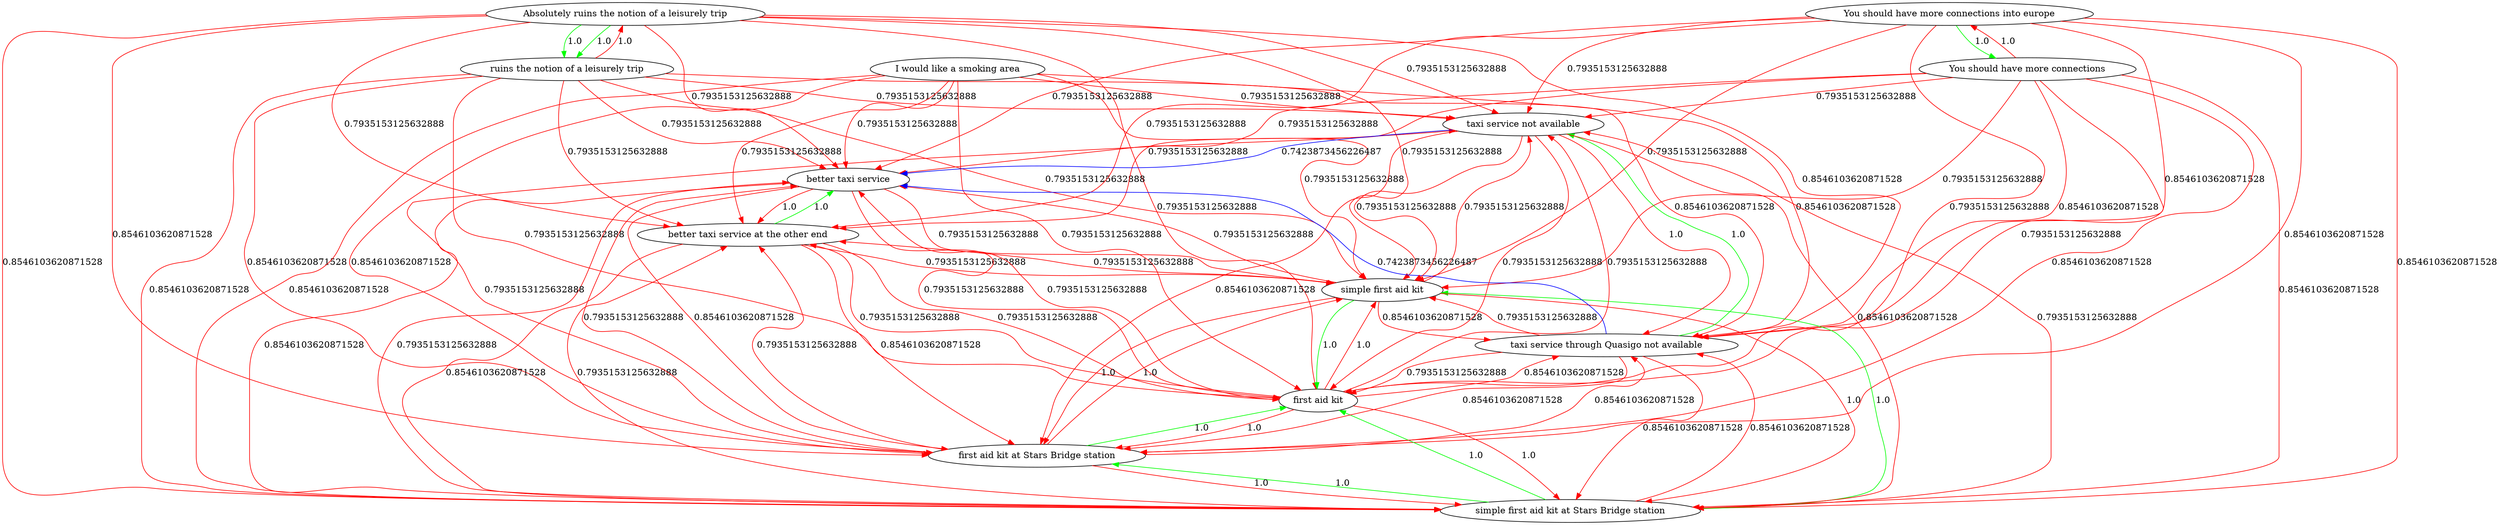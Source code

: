 digraph rawGraph {
"Absolutely ruins the notion of a leisurely trip";"ruins the notion of a leisurely trip";"I would like a smoking area";"You should have more connections into europe";"You should have more connections";"better taxi service at the other end";"better taxi service";"simple first aid kit at Stars Bridge station";"first aid kit at Stars Bridge station";"first aid kit";"simple first aid kit";"taxi service through Quasigo not available";"taxi service not available";"Absolutely ruins the notion of a leisurely trip" -> "ruins the notion of a leisurely trip" [label=1.0] [color=green]
"Absolutely ruins the notion of a leisurely trip" -> "ruins the notion of a leisurely trip" [label=1.0] [color=green]
"ruins the notion of a leisurely trip" -> "Absolutely ruins the notion of a leisurely trip" [label=1.0] [color=red]
"You should have more connections into europe" -> "You should have more connections" [label=1.0] [color=green]
"You should have more connections" -> "You should have more connections into europe" [label=1.0] [color=red]
"better taxi service at the other end" -> "better taxi service" [label=1.0] [color=green]
"better taxi service" -> "better taxi service at the other end" [label=1.0] [color=red]
"Absolutely ruins the notion of a leisurely trip" -> "better taxi service at the other end" [label=0.7935153125632888] [color=red]
"Absolutely ruins the notion of a leisurely trip" -> "better taxi service" [label=0.7935153125632888] [color=red]
"ruins the notion of a leisurely trip" -> "better taxi service at the other end" [label=0.7935153125632888] [color=red]
"ruins the notion of a leisurely trip" -> "better taxi service" [label=0.7935153125632888] [color=red]
"I would like a smoking area" -> "better taxi service at the other end" [label=0.7935153125632888] [color=red]
"I would like a smoking area" -> "better taxi service" [label=0.7935153125632888] [color=red]
"You should have more connections into europe" -> "better taxi service at the other end" [label=0.7935153125632888] [color=red]
"You should have more connections into europe" -> "better taxi service" [label=0.7935153125632888] [color=red]
"You should have more connections" -> "better taxi service at the other end" [label=0.7935153125632888] [color=red]
"You should have more connections" -> "better taxi service" [label=0.7935153125632888] [color=red]
"simple first aid kit at Stars Bridge station" -> "first aid kit at Stars Bridge station" [label=1.0] [color=green]
"first aid kit at Stars Bridge station" -> "first aid kit" [label=1.0] [color=green]
"simple first aid kit at Stars Bridge station" -> "simple first aid kit" [label=1.0] [color=green]
"simple first aid kit" -> "first aid kit" [label=1.0] [color=green]
"simple first aid kit at Stars Bridge station" -> "first aid kit" [label=1.0] [color=green]
"first aid kit at Stars Bridge station" -> "simple first aid kit at Stars Bridge station" [label=1.0] [color=red]
"first aid kit at Stars Bridge station" -> "simple first aid kit" [label=1.0] [color=red]
"first aid kit" -> "simple first aid kit at Stars Bridge station" [label=1.0] [color=red]
"first aid kit" -> "first aid kit at Stars Bridge station" [label=1.0] [color=red]
"first aid kit" -> "simple first aid kit" [label=1.0] [color=red]
"simple first aid kit" -> "simple first aid kit at Stars Bridge station" [label=1.0] [color=red]
"simple first aid kit" -> "first aid kit at Stars Bridge station" [label=1.0] [color=red]
"Absolutely ruins the notion of a leisurely trip" -> "simple first aid kit at Stars Bridge station" [label=0.8546103620871528] [color=red]
"Absolutely ruins the notion of a leisurely trip" -> "first aid kit at Stars Bridge station" [label=0.8546103620871528] [color=red]
"Absolutely ruins the notion of a leisurely trip" -> "first aid kit" [label=0.7935153125632888] [color=red]
"Absolutely ruins the notion of a leisurely trip" -> "simple first aid kit" [label=0.7935153125632888] [color=red]
"ruins the notion of a leisurely trip" -> "simple first aid kit at Stars Bridge station" [label=0.8546103620871528] [color=red]
"ruins the notion of a leisurely trip" -> "first aid kit at Stars Bridge station" [label=0.8546103620871528] [color=red]
"ruins the notion of a leisurely trip" -> "first aid kit" [label=0.7935153125632888] [color=red]
"ruins the notion of a leisurely trip" -> "simple first aid kit" [label=0.7935153125632888] [color=red]
"I would like a smoking area" -> "simple first aid kit at Stars Bridge station" [label=0.8546103620871528] [color=red]
"I would like a smoking area" -> "first aid kit at Stars Bridge station" [label=0.8546103620871528] [color=red]
"I would like a smoking area" -> "first aid kit" [label=0.7935153125632888] [color=red]
"I would like a smoking area" -> "simple first aid kit" [label=0.7935153125632888] [color=red]
"You should have more connections into europe" -> "simple first aid kit at Stars Bridge station" [label=0.8546103620871528] [color=red]
"You should have more connections into europe" -> "first aid kit at Stars Bridge station" [label=0.8546103620871528] [color=red]
"You should have more connections into europe" -> "first aid kit" [label=0.7935153125632888] [color=red]
"You should have more connections into europe" -> "simple first aid kit" [label=0.7935153125632888] [color=red]
"You should have more connections" -> "simple first aid kit at Stars Bridge station" [label=0.8546103620871528] [color=red]
"You should have more connections" -> "first aid kit at Stars Bridge station" [label=0.8546103620871528] [color=red]
"You should have more connections" -> "first aid kit" [label=0.7935153125632888] [color=red]
"You should have more connections" -> "simple first aid kit" [label=0.7935153125632888] [color=red]
"better taxi service at the other end" -> "simple first aid kit at Stars Bridge station" [label=0.8546103620871528] [color=red]
"better taxi service at the other end" -> "first aid kit at Stars Bridge station" [label=0.8546103620871528] [color=red]
"better taxi service at the other end" -> "first aid kit" [label=0.7935153125632888] [color=red]
"better taxi service at the other end" -> "simple first aid kit" [label=0.7935153125632888] [color=red]
"better taxi service" -> "simple first aid kit at Stars Bridge station" [label=0.8546103620871528] [color=red]
"better taxi service" -> "first aid kit at Stars Bridge station" [label=0.8546103620871528] [color=red]
"better taxi service" -> "first aid kit" [label=0.7935153125632888] [color=red]
"better taxi service" -> "simple first aid kit" [label=0.7935153125632888] [color=red]
"simple first aid kit at Stars Bridge station" -> "better taxi service at the other end" [label=0.7935153125632888] [color=red]
"simple first aid kit at Stars Bridge station" -> "better taxi service" [label=0.7935153125632888] [color=red]
"first aid kit at Stars Bridge station" -> "better taxi service at the other end" [label=0.7935153125632888] [color=red]
"first aid kit at Stars Bridge station" -> "better taxi service" [label=0.7935153125632888] [color=red]
"first aid kit" -> "better taxi service at the other end" [label=0.7935153125632888] [color=red]
"first aid kit" -> "better taxi service" [label=0.7935153125632888] [color=red]
"simple first aid kit" -> "better taxi service at the other end" [label=0.7935153125632888] [color=red]
"simple first aid kit" -> "better taxi service" [label=0.7935153125632888] [color=red]
"taxi service through Quasigo not available" -> "taxi service not available" [label=1.0] [color=green]
"taxi service not available" -> "taxi service through Quasigo not available" [label=1.0] [color=red]
"Absolutely ruins the notion of a leisurely trip" -> "taxi service through Quasigo not available" [label=0.8546103620871528] [color=red]
"Absolutely ruins the notion of a leisurely trip" -> "taxi service not available" [label=0.7935153125632888] [color=red]
"ruins the notion of a leisurely trip" -> "taxi service through Quasigo not available" [label=0.8546103620871528] [color=red]
"ruins the notion of a leisurely trip" -> "taxi service not available" [label=0.7935153125632888] [color=red]
"I would like a smoking area" -> "taxi service through Quasigo not available" [label=0.8546103620871528] [color=red]
"I would like a smoking area" -> "taxi service not available" [label=0.7935153125632888] [color=red]
"You should have more connections into europe" -> "taxi service through Quasigo not available" [label=0.8546103620871528] [color=red]
"You should have more connections into europe" -> "taxi service not available" [label=0.7935153125632888] [color=red]
"You should have more connections" -> "taxi service through Quasigo not available" [label=0.8546103620871528] [color=red]
"You should have more connections" -> "taxi service not available" [label=0.7935153125632888] [color=red]
"simple first aid kit at Stars Bridge station" -> "taxi service through Quasigo not available" [label=0.8546103620871528] [color=red]
"simple first aid kit at Stars Bridge station" -> "taxi service not available" [label=0.7935153125632888] [color=red]
"first aid kit at Stars Bridge station" -> "taxi service through Quasigo not available" [label=0.8546103620871528] [color=red]
"first aid kit at Stars Bridge station" -> "taxi service not available" [label=0.7935153125632888] [color=red]
"first aid kit" -> "taxi service through Quasigo not available" [label=0.8546103620871528] [color=red]
"first aid kit" -> "taxi service not available" [label=0.7935153125632888] [color=red]
"simple first aid kit" -> "taxi service through Quasigo not available" [label=0.8546103620871528] [color=red]
"simple first aid kit" -> "taxi service not available" [label=0.7935153125632888] [color=red]
"taxi service through Quasigo not available" -> "better taxi service" [label=0.7423873456226487] [color=blue]
"taxi service through Quasigo not available" -> "simple first aid kit at Stars Bridge station" [label=0.8546103620871528] [color=red]
"taxi service through Quasigo not available" -> "first aid kit at Stars Bridge station" [label=0.8546103620871528] [color=red]
"taxi service through Quasigo not available" -> "first aid kit" [label=0.7935153125632888] [color=red]
"taxi service through Quasigo not available" -> "simple first aid kit" [label=0.7935153125632888] [color=red]
"taxi service not available" -> "better taxi service" [label=0.7423873456226487] [color=blue]
"taxi service not available" -> "simple first aid kit at Stars Bridge station" [label=0.8546103620871528] [color=red]
"taxi service not available" -> "first aid kit at Stars Bridge station" [label=0.8546103620871528] [color=red]
"taxi service not available" -> "first aid kit" [label=0.7935153125632888] [color=red]
"taxi service not available" -> "simple first aid kit" [label=0.7935153125632888] [color=red]
}